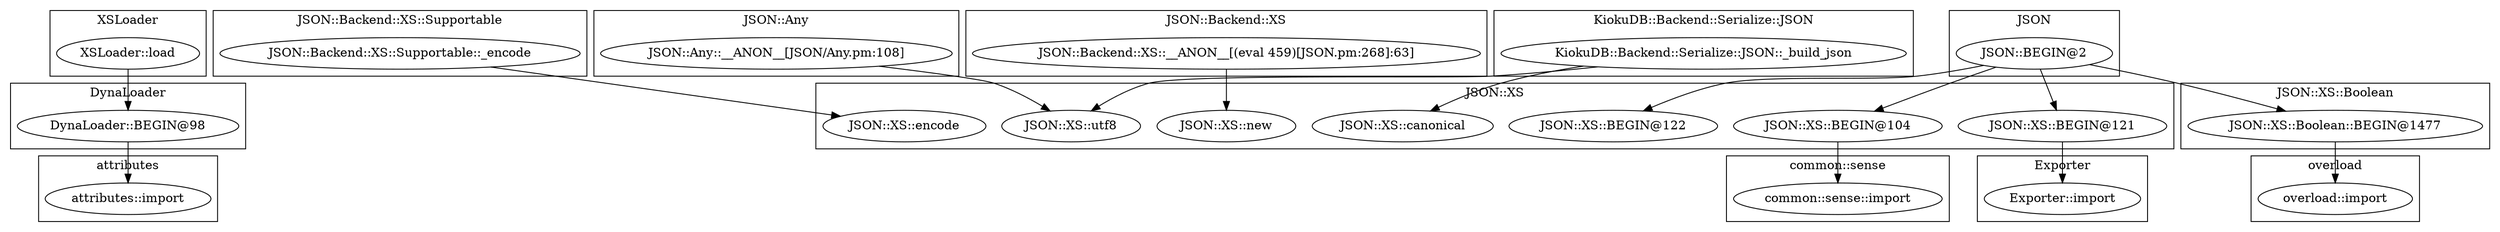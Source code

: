 digraph {
graph [overlap=false]
subgraph cluster_DynaLoader {
	label="DynaLoader";
	"DynaLoader::BEGIN@98";
}
subgraph cluster_JSON_Backend_XS_Supportable {
	label="JSON::Backend::XS::Supportable";
	"JSON::Backend::XS::Supportable::_encode";
}
subgraph cluster_common_sense {
	label="common::sense";
	"common::sense::import";
}
subgraph cluster_XSLoader {
	label="XSLoader";
	"XSLoader::load";
}
subgraph cluster_JSON {
	label="JSON";
	"JSON::BEGIN@2";
}
subgraph cluster_attributes {
	label="attributes";
	"attributes::import";
}
subgraph cluster_Exporter {
	label="Exporter";
	"Exporter::import";
}
subgraph cluster_JSON_Any {
	label="JSON::Any";
	"JSON::Any::__ANON__[JSON/Any.pm:108]";
}
subgraph cluster_JSON_Backend_XS {
	label="JSON::Backend::XS";
	"JSON::Backend::XS::__ANON__[(eval 459)[JSON.pm:268]:63]";
}
subgraph cluster_JSON_XS_Boolean {
	label="JSON::XS::Boolean";
	"JSON::XS::Boolean::BEGIN@1477";
}
subgraph cluster_JSON_XS {
	label="JSON::XS";
	"JSON::XS::encode";
	"JSON::XS::BEGIN@104";
	"JSON::XS::new";
	"JSON::XS::utf8";
	"JSON::XS::BEGIN@121";
	"JSON::XS::canonical";
	"JSON::XS::BEGIN@122";
}
subgraph cluster_overload {
	label="overload";
	"overload::import";
}
subgraph cluster_KiokuDB_Backend_Serialize_JSON {
	label="KiokuDB::Backend::Serialize::JSON";
	"KiokuDB::Backend::Serialize::JSON::_build_json";
}
"JSON::Any::__ANON__[JSON/Any.pm:108]" -> "JSON::XS::utf8";
"KiokuDB::Backend::Serialize::JSON::_build_json" -> "JSON::XS::utf8";
"KiokuDB::Backend::Serialize::JSON::_build_json" -> "JSON::XS::canonical";
"JSON::BEGIN@2" -> "JSON::XS::BEGIN@121";
"JSON::XS::Boolean::BEGIN@1477" -> "overload::import";
"JSON::BEGIN@2" -> "JSON::XS::BEGIN@104";
"JSON::XS::BEGIN@104" -> "common::sense::import";
"JSON::BEGIN@2" -> "JSON::XS::BEGIN@122";
"JSON::Backend::XS::__ANON__[(eval 459)[JSON.pm:268]:63]" -> "JSON::XS::new";
"JSON::XS::BEGIN@121" -> "Exporter::import";
"XSLoader::load" -> "DynaLoader::BEGIN@98";
"JSON::Backend::XS::Supportable::_encode" -> "JSON::XS::encode";
"JSON::BEGIN@2" -> "JSON::XS::Boolean::BEGIN@1477";
"DynaLoader::BEGIN@98" -> "attributes::import";
}
